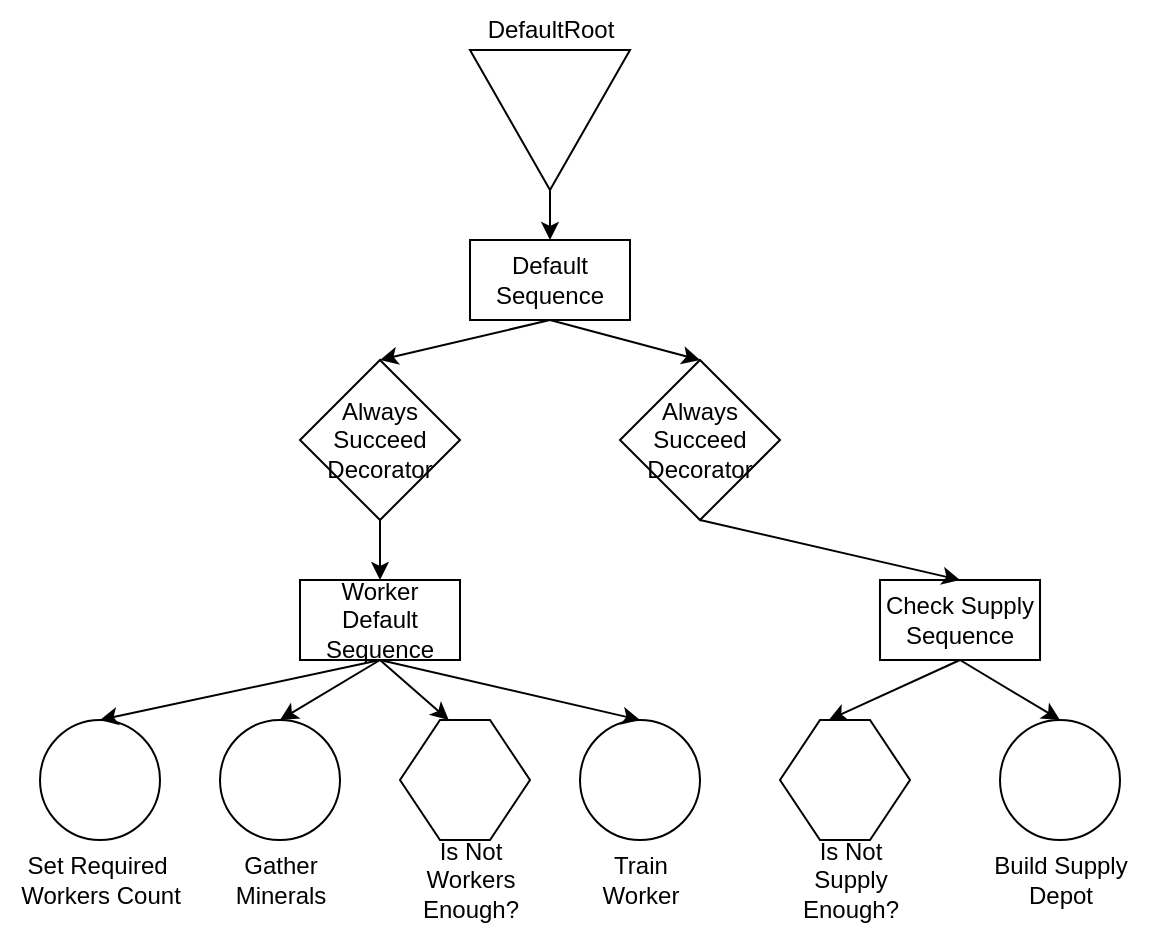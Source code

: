 <mxfile version="21.3.0" type="device">
  <diagram name="Страница 1" id="NafScCUxvAkmA_9nMTfZ">
    <mxGraphModel dx="1050" dy="573" grid="1" gridSize="10" guides="1" tooltips="1" connect="1" arrows="1" fold="1" page="1" pageScale="1" pageWidth="827" pageHeight="1169" math="0" shadow="0">
      <root>
        <mxCell id="0" />
        <mxCell id="1" parent="0" />
        <mxCell id="AoNDlb5lEAphUb0KFkj2-1" value="" style="triangle;whiteSpace=wrap;html=1;rotation=90;" vertex="1" parent="1">
          <mxGeometry x="370" y="80" width="70" height="80" as="geometry" />
        </mxCell>
        <mxCell id="AoNDlb5lEAphUb0KFkj2-2" value="DefaultRoot" style="text;html=1;align=center;verticalAlign=middle;resizable=0;points=[];autosize=1;strokeColor=none;fillColor=none;" vertex="1" parent="1">
          <mxGeometry x="360" y="60" width="90" height="30" as="geometry" />
        </mxCell>
        <mxCell id="AoNDlb5lEAphUb0KFkj2-3" value="Default&lt;br&gt;Sequence" style="rounded=0;whiteSpace=wrap;html=1;" vertex="1" parent="1">
          <mxGeometry x="365" y="180" width="80" height="40" as="geometry" />
        </mxCell>
        <mxCell id="AoNDlb5lEAphUb0KFkj2-4" value="" style="endArrow=classic;html=1;rounded=0;exitX=1;exitY=0.5;exitDx=0;exitDy=0;entryX=0.5;entryY=0;entryDx=0;entryDy=0;" edge="1" parent="1" source="AoNDlb5lEAphUb0KFkj2-1" target="AoNDlb5lEAphUb0KFkj2-3">
          <mxGeometry width="50" height="50" relative="1" as="geometry">
            <mxPoint x="390" y="320" as="sourcePoint" />
            <mxPoint x="440" y="270" as="targetPoint" />
          </mxGeometry>
        </mxCell>
        <mxCell id="AoNDlb5lEAphUb0KFkj2-5" value="Always Succeed Decorator" style="rhombus;whiteSpace=wrap;html=1;" vertex="1" parent="1">
          <mxGeometry x="280" y="240" width="80" height="80" as="geometry" />
        </mxCell>
        <mxCell id="AoNDlb5lEAphUb0KFkj2-6" value="" style="endArrow=classic;html=1;rounded=0;exitX=0.5;exitY=1;exitDx=0;exitDy=0;entryX=0.5;entryY=0;entryDx=0;entryDy=0;" edge="1" parent="1" source="AoNDlb5lEAphUb0KFkj2-3" target="AoNDlb5lEAphUb0KFkj2-5">
          <mxGeometry width="50" height="50" relative="1" as="geometry">
            <mxPoint x="390" y="320" as="sourcePoint" />
            <mxPoint x="440" y="270" as="targetPoint" />
          </mxGeometry>
        </mxCell>
        <mxCell id="AoNDlb5lEAphUb0KFkj2-7" value="Always Succeed Decorator" style="rhombus;whiteSpace=wrap;html=1;" vertex="1" parent="1">
          <mxGeometry x="440" y="240" width="80" height="80" as="geometry" />
        </mxCell>
        <mxCell id="AoNDlb5lEAphUb0KFkj2-8" value="" style="endArrow=classic;html=1;rounded=0;exitX=0.5;exitY=1;exitDx=0;exitDy=0;entryX=0.5;entryY=0;entryDx=0;entryDy=0;" edge="1" parent="1" source="AoNDlb5lEAphUb0KFkj2-3" target="AoNDlb5lEAphUb0KFkj2-7">
          <mxGeometry width="50" height="50" relative="1" as="geometry">
            <mxPoint x="390" y="320" as="sourcePoint" />
            <mxPoint x="440" y="270" as="targetPoint" />
          </mxGeometry>
        </mxCell>
        <mxCell id="AoNDlb5lEAphUb0KFkj2-9" value="Worker Default&lt;br&gt;Sequence" style="rounded=0;whiteSpace=wrap;html=1;" vertex="1" parent="1">
          <mxGeometry x="280" y="350" width="80" height="40" as="geometry" />
        </mxCell>
        <mxCell id="AoNDlb5lEAphUb0KFkj2-10" value="" style="endArrow=classic;html=1;rounded=0;exitX=0.5;exitY=1;exitDx=0;exitDy=0;entryX=0.5;entryY=0;entryDx=0;entryDy=0;" edge="1" parent="1" source="AoNDlb5lEAphUb0KFkj2-5" target="AoNDlb5lEAphUb0KFkj2-9">
          <mxGeometry width="50" height="50" relative="1" as="geometry">
            <mxPoint x="390" y="320" as="sourcePoint" />
            <mxPoint x="440" y="270" as="targetPoint" />
          </mxGeometry>
        </mxCell>
        <mxCell id="AoNDlb5lEAphUb0KFkj2-11" value="Check Supply&lt;br&gt;Sequence" style="rounded=0;whiteSpace=wrap;html=1;" vertex="1" parent="1">
          <mxGeometry x="570" y="350" width="80" height="40" as="geometry" />
        </mxCell>
        <mxCell id="AoNDlb5lEAphUb0KFkj2-12" value="" style="endArrow=classic;html=1;rounded=0;exitX=0.5;exitY=1;exitDx=0;exitDy=0;entryX=0.5;entryY=0;entryDx=0;entryDy=0;" edge="1" parent="1" source="AoNDlb5lEAphUb0KFkj2-7" target="AoNDlb5lEAphUb0KFkj2-11">
          <mxGeometry width="50" height="50" relative="1" as="geometry">
            <mxPoint x="390" y="400" as="sourcePoint" />
            <mxPoint x="440" y="350" as="targetPoint" />
          </mxGeometry>
        </mxCell>
        <mxCell id="AoNDlb5lEAphUb0KFkj2-13" value="" style="ellipse;whiteSpace=wrap;html=1;aspect=fixed;" vertex="1" parent="1">
          <mxGeometry x="150" y="420" width="60" height="60" as="geometry" />
        </mxCell>
        <mxCell id="AoNDlb5lEAphUb0KFkj2-14" value="Set Required&amp;nbsp;&lt;br&gt;Workers Count" style="text;html=1;align=center;verticalAlign=middle;resizable=0;points=[];autosize=1;strokeColor=none;fillColor=none;" vertex="1" parent="1">
          <mxGeometry x="130" y="480" width="100" height="40" as="geometry" />
        </mxCell>
        <mxCell id="AoNDlb5lEAphUb0KFkj2-15" value="" style="ellipse;whiteSpace=wrap;html=1;aspect=fixed;" vertex="1" parent="1">
          <mxGeometry x="240" y="420" width="60" height="60" as="geometry" />
        </mxCell>
        <mxCell id="AoNDlb5lEAphUb0KFkj2-16" value="Gather&lt;br&gt;Minerals" style="text;html=1;align=center;verticalAlign=middle;resizable=0;points=[];autosize=1;strokeColor=none;fillColor=none;" vertex="1" parent="1">
          <mxGeometry x="235" y="480" width="70" height="40" as="geometry" />
        </mxCell>
        <mxCell id="AoNDlb5lEAphUb0KFkj2-17" value="" style="shape=hexagon;perimeter=hexagonPerimeter2;whiteSpace=wrap;html=1;fixedSize=1;" vertex="1" parent="1">
          <mxGeometry x="330" y="420" width="65" height="60" as="geometry" />
        </mxCell>
        <mxCell id="AoNDlb5lEAphUb0KFkj2-18" value="Is Not&lt;br&gt;Workers &lt;br&gt;Enough?" style="text;html=1;align=center;verticalAlign=middle;resizable=0;points=[];autosize=1;strokeColor=none;fillColor=none;" vertex="1" parent="1">
          <mxGeometry x="330" y="470" width="70" height="60" as="geometry" />
        </mxCell>
        <mxCell id="AoNDlb5lEAphUb0KFkj2-19" value="" style="ellipse;whiteSpace=wrap;html=1;aspect=fixed;" vertex="1" parent="1">
          <mxGeometry x="420" y="420" width="60" height="60" as="geometry" />
        </mxCell>
        <mxCell id="AoNDlb5lEAphUb0KFkj2-20" value="Train&lt;br&gt;Worker" style="text;html=1;align=center;verticalAlign=middle;resizable=0;points=[];autosize=1;strokeColor=none;fillColor=none;" vertex="1" parent="1">
          <mxGeometry x="420" y="480" width="60" height="40" as="geometry" />
        </mxCell>
        <mxCell id="AoNDlb5lEAphUb0KFkj2-21" value="" style="endArrow=classic;html=1;rounded=0;exitX=0.5;exitY=1;exitDx=0;exitDy=0;entryX=0.5;entryY=0;entryDx=0;entryDy=0;" edge="1" parent="1" source="AoNDlb5lEAphUb0KFkj2-9" target="AoNDlb5lEAphUb0KFkj2-13">
          <mxGeometry width="50" height="50" relative="1" as="geometry">
            <mxPoint x="390" y="400" as="sourcePoint" />
            <mxPoint x="440" y="350" as="targetPoint" />
          </mxGeometry>
        </mxCell>
        <mxCell id="AoNDlb5lEAphUb0KFkj2-22" value="" style="endArrow=classic;html=1;rounded=0;exitX=0.5;exitY=1;exitDx=0;exitDy=0;entryX=0.5;entryY=0;entryDx=0;entryDy=0;" edge="1" parent="1" source="AoNDlb5lEAphUb0KFkj2-9" target="AoNDlb5lEAphUb0KFkj2-15">
          <mxGeometry width="50" height="50" relative="1" as="geometry">
            <mxPoint x="390" y="400" as="sourcePoint" />
            <mxPoint x="440" y="350" as="targetPoint" />
          </mxGeometry>
        </mxCell>
        <mxCell id="AoNDlb5lEAphUb0KFkj2-23" value="" style="endArrow=classic;html=1;rounded=0;exitX=0.5;exitY=1;exitDx=0;exitDy=0;entryX=0.375;entryY=0;entryDx=0;entryDy=0;" edge="1" parent="1" source="AoNDlb5lEAphUb0KFkj2-9" target="AoNDlb5lEAphUb0KFkj2-17">
          <mxGeometry width="50" height="50" relative="1" as="geometry">
            <mxPoint x="390" y="400" as="sourcePoint" />
            <mxPoint x="440" y="350" as="targetPoint" />
          </mxGeometry>
        </mxCell>
        <mxCell id="AoNDlb5lEAphUb0KFkj2-24" value="" style="endArrow=classic;html=1;rounded=0;exitX=0.5;exitY=1;exitDx=0;exitDy=0;entryX=0.5;entryY=0;entryDx=0;entryDy=0;" edge="1" parent="1" source="AoNDlb5lEAphUb0KFkj2-9" target="AoNDlb5lEAphUb0KFkj2-19">
          <mxGeometry width="50" height="50" relative="1" as="geometry">
            <mxPoint x="390" y="400" as="sourcePoint" />
            <mxPoint x="440" y="350" as="targetPoint" />
          </mxGeometry>
        </mxCell>
        <mxCell id="AoNDlb5lEAphUb0KFkj2-25" value="" style="shape=hexagon;perimeter=hexagonPerimeter2;whiteSpace=wrap;html=1;fixedSize=1;" vertex="1" parent="1">
          <mxGeometry x="520" y="420" width="65" height="60" as="geometry" />
        </mxCell>
        <mxCell id="AoNDlb5lEAphUb0KFkj2-26" value="Is Not&lt;br&gt;Supply&lt;br&gt;Enough?" style="text;html=1;align=center;verticalAlign=middle;resizable=0;points=[];autosize=1;strokeColor=none;fillColor=none;" vertex="1" parent="1">
          <mxGeometry x="520" y="470" width="70" height="60" as="geometry" />
        </mxCell>
        <mxCell id="AoNDlb5lEAphUb0KFkj2-27" value="" style="endArrow=classic;html=1;rounded=0;exitX=0.5;exitY=1;exitDx=0;exitDy=0;entryX=0.375;entryY=0;entryDx=0;entryDy=0;" edge="1" parent="1" target="AoNDlb5lEAphUb0KFkj2-25" source="AoNDlb5lEAphUb0KFkj2-11">
          <mxGeometry width="50" height="50" relative="1" as="geometry">
            <mxPoint x="590" y="430" as="sourcePoint" />
            <mxPoint x="710" y="390" as="targetPoint" />
          </mxGeometry>
        </mxCell>
        <mxCell id="AoNDlb5lEAphUb0KFkj2-28" value="" style="ellipse;whiteSpace=wrap;html=1;aspect=fixed;" vertex="1" parent="1">
          <mxGeometry x="630" y="420" width="60" height="60" as="geometry" />
        </mxCell>
        <mxCell id="AoNDlb5lEAphUb0KFkj2-29" value="Build Supply&lt;br&gt;Depot" style="text;html=1;align=center;verticalAlign=middle;resizable=0;points=[];autosize=1;strokeColor=none;fillColor=none;" vertex="1" parent="1">
          <mxGeometry x="615" y="480" width="90" height="40" as="geometry" />
        </mxCell>
        <mxCell id="AoNDlb5lEAphUb0KFkj2-30" value="" style="endArrow=classic;html=1;rounded=0;exitX=0.5;exitY=1;exitDx=0;exitDy=0;entryX=0.5;entryY=0;entryDx=0;entryDy=0;" edge="1" parent="1" source="AoNDlb5lEAphUb0KFkj2-11" target="AoNDlb5lEAphUb0KFkj2-28">
          <mxGeometry width="50" height="50" relative="1" as="geometry">
            <mxPoint x="390" y="400" as="sourcePoint" />
            <mxPoint x="440" y="350" as="targetPoint" />
          </mxGeometry>
        </mxCell>
      </root>
    </mxGraphModel>
  </diagram>
</mxfile>
